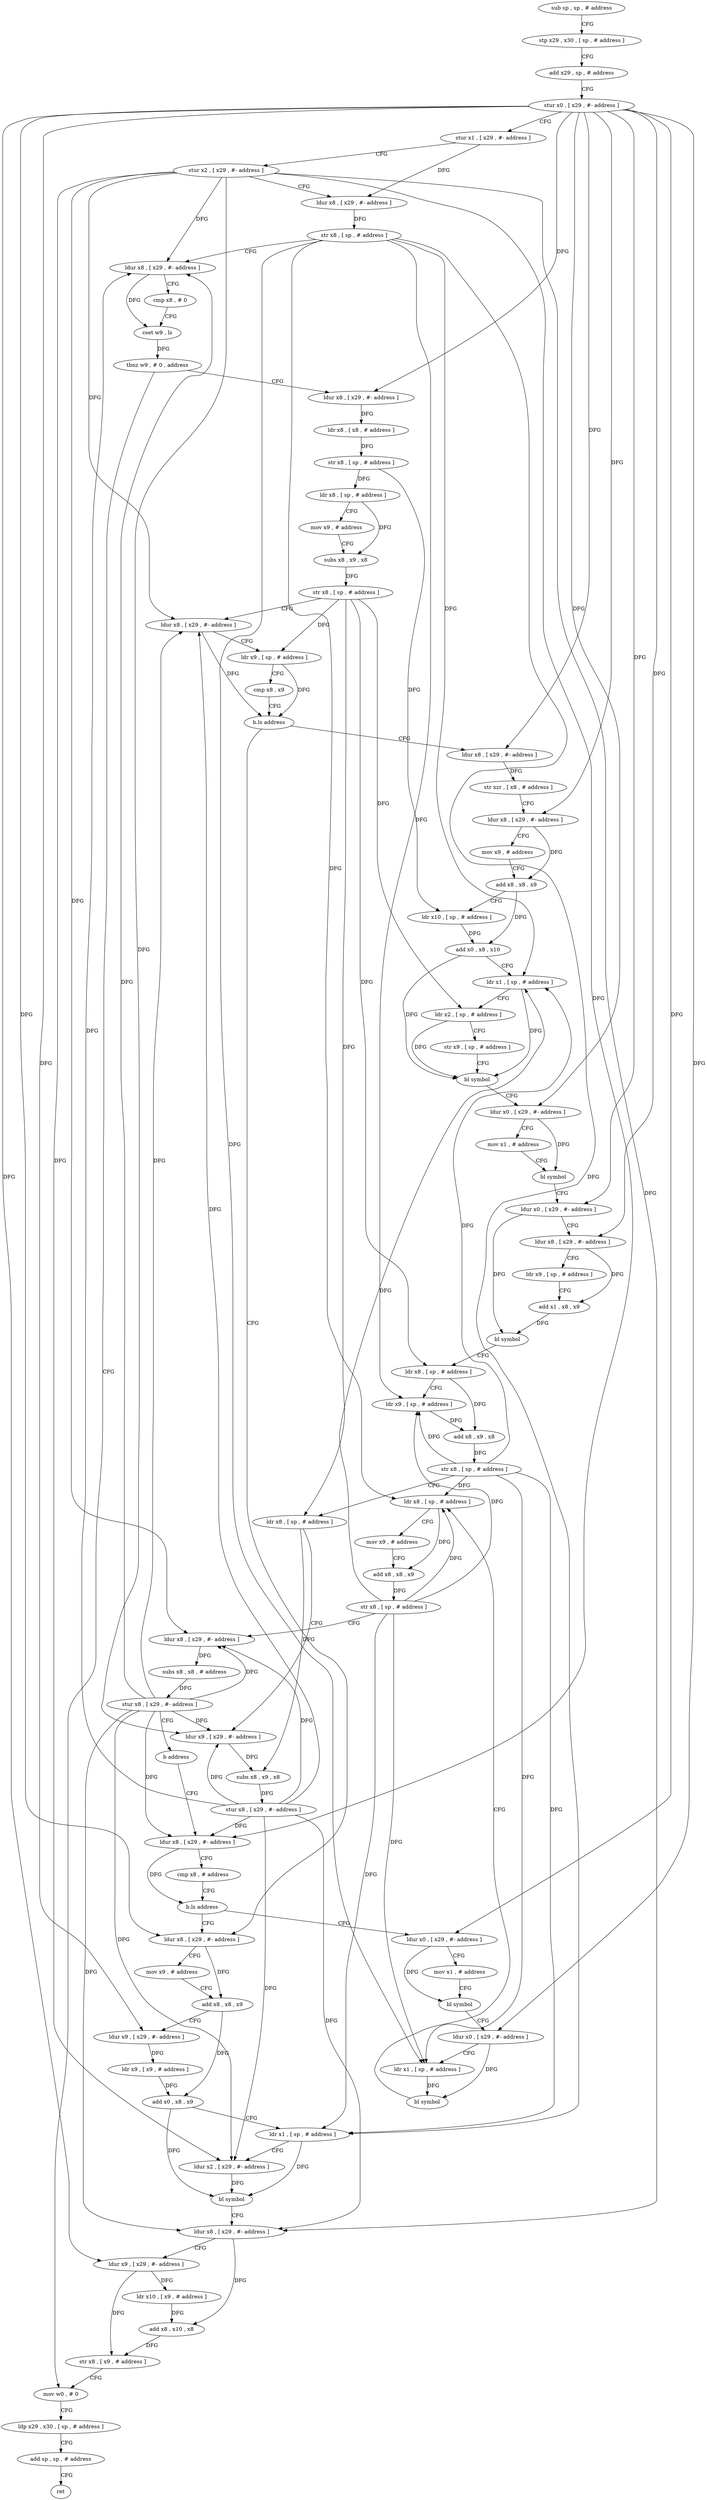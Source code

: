digraph "func" {
"4214308" [label = "sub sp , sp , # address" ]
"4214312" [label = "stp x29 , x30 , [ sp , # address ]" ]
"4214316" [label = "add x29 , sp , # address" ]
"4214320" [label = "stur x0 , [ x29 , #- address ]" ]
"4214324" [label = "stur x1 , [ x29 , #- address ]" ]
"4214328" [label = "stur x2 , [ x29 , #- address ]" ]
"4214332" [label = "ldur x8 , [ x29 , #- address ]" ]
"4214336" [label = "str x8 , [ sp , # address ]" ]
"4214340" [label = "ldur x8 , [ x29 , #- address ]" ]
"4214344" [label = "cmp x8 , # 0" ]
"4214348" [label = "cset w9 , ls" ]
"4214352" [label = "tbnz w9 , # 0 , address" ]
"4214632" [label = "mov w0 , # 0" ]
"4214356" [label = "ldur x8 , [ x29 , #- address ]" ]
"4214636" [label = "ldp x29 , x30 , [ sp , # address ]" ]
"4214640" [label = "add sp , sp , # address" ]
"4214644" [label = "ret" ]
"4214360" [label = "ldr x8 , [ x8 , # address ]" ]
"4214364" [label = "str x8 , [ sp , # address ]" ]
"4214368" [label = "ldr x8 , [ sp , # address ]" ]
"4214372" [label = "mov x9 , # address" ]
"4214376" [label = "subs x8 , x9 , x8" ]
"4214380" [label = "str x8 , [ sp , # address ]" ]
"4214384" [label = "ldur x8 , [ x29 , #- address ]" ]
"4214388" [label = "ldr x9 , [ sp , # address ]" ]
"4214392" [label = "cmp x8 , x9" ]
"4214396" [label = "b.ls address" ]
"4214576" [label = "ldur x8 , [ x29 , #- address ]" ]
"4214400" [label = "ldur x8 , [ x29 , #- address ]" ]
"4214580" [label = "mov x9 , # address" ]
"4214584" [label = "add x8 , x8 , x9" ]
"4214588" [label = "ldur x9 , [ x29 , #- address ]" ]
"4214592" [label = "ldr x9 , [ x9 , # address ]" ]
"4214596" [label = "add x0 , x8 , x9" ]
"4214600" [label = "ldr x1 , [ sp , # address ]" ]
"4214604" [label = "ldur x2 , [ x29 , #- address ]" ]
"4214608" [label = "bl symbol" ]
"4214612" [label = "ldur x8 , [ x29 , #- address ]" ]
"4214616" [label = "ldur x9 , [ x29 , #- address ]" ]
"4214620" [label = "ldr x10 , [ x9 , # address ]" ]
"4214624" [label = "add x8 , x10 , x8" ]
"4214628" [label = "str x8 , [ x9 , # address ]" ]
"4214404" [label = "str xzr , [ x8 , # address ]" ]
"4214408" [label = "ldur x8 , [ x29 , #- address ]" ]
"4214412" [label = "mov x9 , # address" ]
"4214416" [label = "add x8 , x8 , x9" ]
"4214420" [label = "ldr x10 , [ sp , # address ]" ]
"4214424" [label = "add x0 , x8 , x10" ]
"4214428" [label = "ldr x1 , [ sp , # address ]" ]
"4214432" [label = "ldr x2 , [ sp , # address ]" ]
"4214436" [label = "str x9 , [ sp , # address ]" ]
"4214440" [label = "bl symbol" ]
"4214444" [label = "ldur x0 , [ x29 , #- address ]" ]
"4214448" [label = "mov x1 , # address" ]
"4214452" [label = "bl symbol" ]
"4214456" [label = "ldur x0 , [ x29 , #- address ]" ]
"4214460" [label = "ldur x8 , [ x29 , #- address ]" ]
"4214464" [label = "ldr x9 , [ sp , # address ]" ]
"4214468" [label = "add x1 , x8 , x9" ]
"4214472" [label = "bl symbol" ]
"4214476" [label = "ldr x8 , [ sp , # address ]" ]
"4214480" [label = "ldr x9 , [ sp , # address ]" ]
"4214484" [label = "add x8 , x9 , x8" ]
"4214488" [label = "str x8 , [ sp , # address ]" ]
"4214492" [label = "ldr x8 , [ sp , # address ]" ]
"4214496" [label = "ldur x9 , [ x29 , #- address ]" ]
"4214500" [label = "subs x8 , x9 , x8" ]
"4214504" [label = "stur x8 , [ x29 , #- address ]" ]
"4214508" [label = "ldur x8 , [ x29 , #- address ]" ]
"4214520" [label = "ldur x0 , [ x29 , #- address ]" ]
"4214524" [label = "mov x1 , # address" ]
"4214528" [label = "bl symbol" ]
"4214532" [label = "ldur x0 , [ x29 , #- address ]" ]
"4214536" [label = "ldr x1 , [ sp , # address ]" ]
"4214540" [label = "bl symbol" ]
"4214544" [label = "ldr x8 , [ sp , # address ]" ]
"4214548" [label = "mov x9 , # address" ]
"4214552" [label = "add x8 , x8 , x9" ]
"4214556" [label = "str x8 , [ sp , # address ]" ]
"4214560" [label = "ldur x8 , [ x29 , #- address ]" ]
"4214564" [label = "subs x8 , x8 , # address" ]
"4214568" [label = "stur x8 , [ x29 , #- address ]" ]
"4214572" [label = "b address" ]
"4214512" [label = "cmp x8 , # address" ]
"4214516" [label = "b.ls address" ]
"4214308" -> "4214312" [ label = "CFG" ]
"4214312" -> "4214316" [ label = "CFG" ]
"4214316" -> "4214320" [ label = "CFG" ]
"4214320" -> "4214324" [ label = "CFG" ]
"4214320" -> "4214356" [ label = "DFG" ]
"4214320" -> "4214576" [ label = "DFG" ]
"4214320" -> "4214588" [ label = "DFG" ]
"4214320" -> "4214616" [ label = "DFG" ]
"4214320" -> "4214400" [ label = "DFG" ]
"4214320" -> "4214408" [ label = "DFG" ]
"4214320" -> "4214444" [ label = "DFG" ]
"4214320" -> "4214456" [ label = "DFG" ]
"4214320" -> "4214460" [ label = "DFG" ]
"4214320" -> "4214520" [ label = "DFG" ]
"4214320" -> "4214532" [ label = "DFG" ]
"4214324" -> "4214328" [ label = "CFG" ]
"4214324" -> "4214332" [ label = "DFG" ]
"4214328" -> "4214332" [ label = "CFG" ]
"4214328" -> "4214340" [ label = "DFG" ]
"4214328" -> "4214384" [ label = "DFG" ]
"4214328" -> "4214604" [ label = "DFG" ]
"4214328" -> "4214612" [ label = "DFG" ]
"4214328" -> "4214496" [ label = "DFG" ]
"4214328" -> "4214508" [ label = "DFG" ]
"4214328" -> "4214560" [ label = "DFG" ]
"4214332" -> "4214336" [ label = "DFG" ]
"4214336" -> "4214340" [ label = "CFG" ]
"4214336" -> "4214600" [ label = "DFG" ]
"4214336" -> "4214428" [ label = "DFG" ]
"4214336" -> "4214480" [ label = "DFG" ]
"4214336" -> "4214536" [ label = "DFG" ]
"4214336" -> "4214544" [ label = "DFG" ]
"4214340" -> "4214344" [ label = "CFG" ]
"4214340" -> "4214348" [ label = "DFG" ]
"4214344" -> "4214348" [ label = "CFG" ]
"4214348" -> "4214352" [ label = "DFG" ]
"4214352" -> "4214632" [ label = "CFG" ]
"4214352" -> "4214356" [ label = "CFG" ]
"4214632" -> "4214636" [ label = "CFG" ]
"4214356" -> "4214360" [ label = "DFG" ]
"4214636" -> "4214640" [ label = "CFG" ]
"4214640" -> "4214644" [ label = "CFG" ]
"4214360" -> "4214364" [ label = "DFG" ]
"4214364" -> "4214368" [ label = "DFG" ]
"4214364" -> "4214420" [ label = "DFG" ]
"4214368" -> "4214372" [ label = "CFG" ]
"4214368" -> "4214376" [ label = "DFG" ]
"4214372" -> "4214376" [ label = "CFG" ]
"4214376" -> "4214380" [ label = "DFG" ]
"4214380" -> "4214384" [ label = "CFG" ]
"4214380" -> "4214388" [ label = "DFG" ]
"4214380" -> "4214432" [ label = "DFG" ]
"4214380" -> "4214476" [ label = "DFG" ]
"4214380" -> "4214492" [ label = "DFG" ]
"4214384" -> "4214388" [ label = "CFG" ]
"4214384" -> "4214396" [ label = "DFG" ]
"4214388" -> "4214392" [ label = "CFG" ]
"4214388" -> "4214396" [ label = "DFG" ]
"4214392" -> "4214396" [ label = "CFG" ]
"4214396" -> "4214576" [ label = "CFG" ]
"4214396" -> "4214400" [ label = "CFG" ]
"4214576" -> "4214580" [ label = "CFG" ]
"4214576" -> "4214584" [ label = "DFG" ]
"4214400" -> "4214404" [ label = "DFG" ]
"4214580" -> "4214584" [ label = "CFG" ]
"4214584" -> "4214588" [ label = "CFG" ]
"4214584" -> "4214596" [ label = "DFG" ]
"4214588" -> "4214592" [ label = "DFG" ]
"4214592" -> "4214596" [ label = "DFG" ]
"4214596" -> "4214600" [ label = "CFG" ]
"4214596" -> "4214608" [ label = "DFG" ]
"4214600" -> "4214604" [ label = "CFG" ]
"4214600" -> "4214608" [ label = "DFG" ]
"4214604" -> "4214608" [ label = "DFG" ]
"4214608" -> "4214612" [ label = "CFG" ]
"4214612" -> "4214616" [ label = "CFG" ]
"4214612" -> "4214624" [ label = "DFG" ]
"4214616" -> "4214620" [ label = "DFG" ]
"4214616" -> "4214628" [ label = "DFG" ]
"4214620" -> "4214624" [ label = "DFG" ]
"4214624" -> "4214628" [ label = "DFG" ]
"4214628" -> "4214632" [ label = "CFG" ]
"4214404" -> "4214408" [ label = "CFG" ]
"4214408" -> "4214412" [ label = "CFG" ]
"4214408" -> "4214416" [ label = "DFG" ]
"4214412" -> "4214416" [ label = "CFG" ]
"4214416" -> "4214420" [ label = "CFG" ]
"4214416" -> "4214424" [ label = "DFG" ]
"4214420" -> "4214424" [ label = "DFG" ]
"4214424" -> "4214428" [ label = "CFG" ]
"4214424" -> "4214440" [ label = "DFG" ]
"4214428" -> "4214432" [ label = "CFG" ]
"4214428" -> "4214440" [ label = "DFG" ]
"4214432" -> "4214436" [ label = "CFG" ]
"4214432" -> "4214440" [ label = "DFG" ]
"4214436" -> "4214440" [ label = "CFG" ]
"4214440" -> "4214444" [ label = "CFG" ]
"4214444" -> "4214448" [ label = "CFG" ]
"4214444" -> "4214452" [ label = "DFG" ]
"4214448" -> "4214452" [ label = "CFG" ]
"4214452" -> "4214456" [ label = "CFG" ]
"4214456" -> "4214460" [ label = "CFG" ]
"4214456" -> "4214472" [ label = "DFG" ]
"4214460" -> "4214464" [ label = "CFG" ]
"4214460" -> "4214468" [ label = "DFG" ]
"4214464" -> "4214468" [ label = "CFG" ]
"4214468" -> "4214472" [ label = "DFG" ]
"4214472" -> "4214476" [ label = "CFG" ]
"4214476" -> "4214480" [ label = "CFG" ]
"4214476" -> "4214484" [ label = "DFG" ]
"4214480" -> "4214484" [ label = "DFG" ]
"4214484" -> "4214488" [ label = "DFG" ]
"4214488" -> "4214492" [ label = "CFG" ]
"4214488" -> "4214600" [ label = "DFG" ]
"4214488" -> "4214428" [ label = "DFG" ]
"4214488" -> "4214480" [ label = "DFG" ]
"4214488" -> "4214536" [ label = "DFG" ]
"4214488" -> "4214544" [ label = "DFG" ]
"4214492" -> "4214496" [ label = "CFG" ]
"4214492" -> "4214500" [ label = "DFG" ]
"4214496" -> "4214500" [ label = "DFG" ]
"4214500" -> "4214504" [ label = "DFG" ]
"4214504" -> "4214508" [ label = "DFG" ]
"4214504" -> "4214340" [ label = "DFG" ]
"4214504" -> "4214384" [ label = "DFG" ]
"4214504" -> "4214604" [ label = "DFG" ]
"4214504" -> "4214612" [ label = "DFG" ]
"4214504" -> "4214496" [ label = "DFG" ]
"4214504" -> "4214560" [ label = "DFG" ]
"4214508" -> "4214512" [ label = "CFG" ]
"4214508" -> "4214516" [ label = "DFG" ]
"4214520" -> "4214524" [ label = "CFG" ]
"4214520" -> "4214528" [ label = "DFG" ]
"4214524" -> "4214528" [ label = "CFG" ]
"4214528" -> "4214532" [ label = "CFG" ]
"4214532" -> "4214536" [ label = "CFG" ]
"4214532" -> "4214540" [ label = "DFG" ]
"4214536" -> "4214540" [ label = "DFG" ]
"4214540" -> "4214544" [ label = "CFG" ]
"4214544" -> "4214548" [ label = "CFG" ]
"4214544" -> "4214552" [ label = "DFG" ]
"4214548" -> "4214552" [ label = "CFG" ]
"4214552" -> "4214556" [ label = "DFG" ]
"4214556" -> "4214560" [ label = "CFG" ]
"4214556" -> "4214600" [ label = "DFG" ]
"4214556" -> "4214428" [ label = "DFG" ]
"4214556" -> "4214480" [ label = "DFG" ]
"4214556" -> "4214536" [ label = "DFG" ]
"4214556" -> "4214544" [ label = "DFG" ]
"4214560" -> "4214564" [ label = "DFG" ]
"4214564" -> "4214568" [ label = "DFG" ]
"4214568" -> "4214572" [ label = "CFG" ]
"4214568" -> "4214340" [ label = "DFG" ]
"4214568" -> "4214384" [ label = "DFG" ]
"4214568" -> "4214604" [ label = "DFG" ]
"4214568" -> "4214612" [ label = "DFG" ]
"4214568" -> "4214496" [ label = "DFG" ]
"4214568" -> "4214508" [ label = "DFG" ]
"4214568" -> "4214560" [ label = "DFG" ]
"4214572" -> "4214508" [ label = "CFG" ]
"4214512" -> "4214516" [ label = "CFG" ]
"4214516" -> "4214576" [ label = "CFG" ]
"4214516" -> "4214520" [ label = "CFG" ]
}
